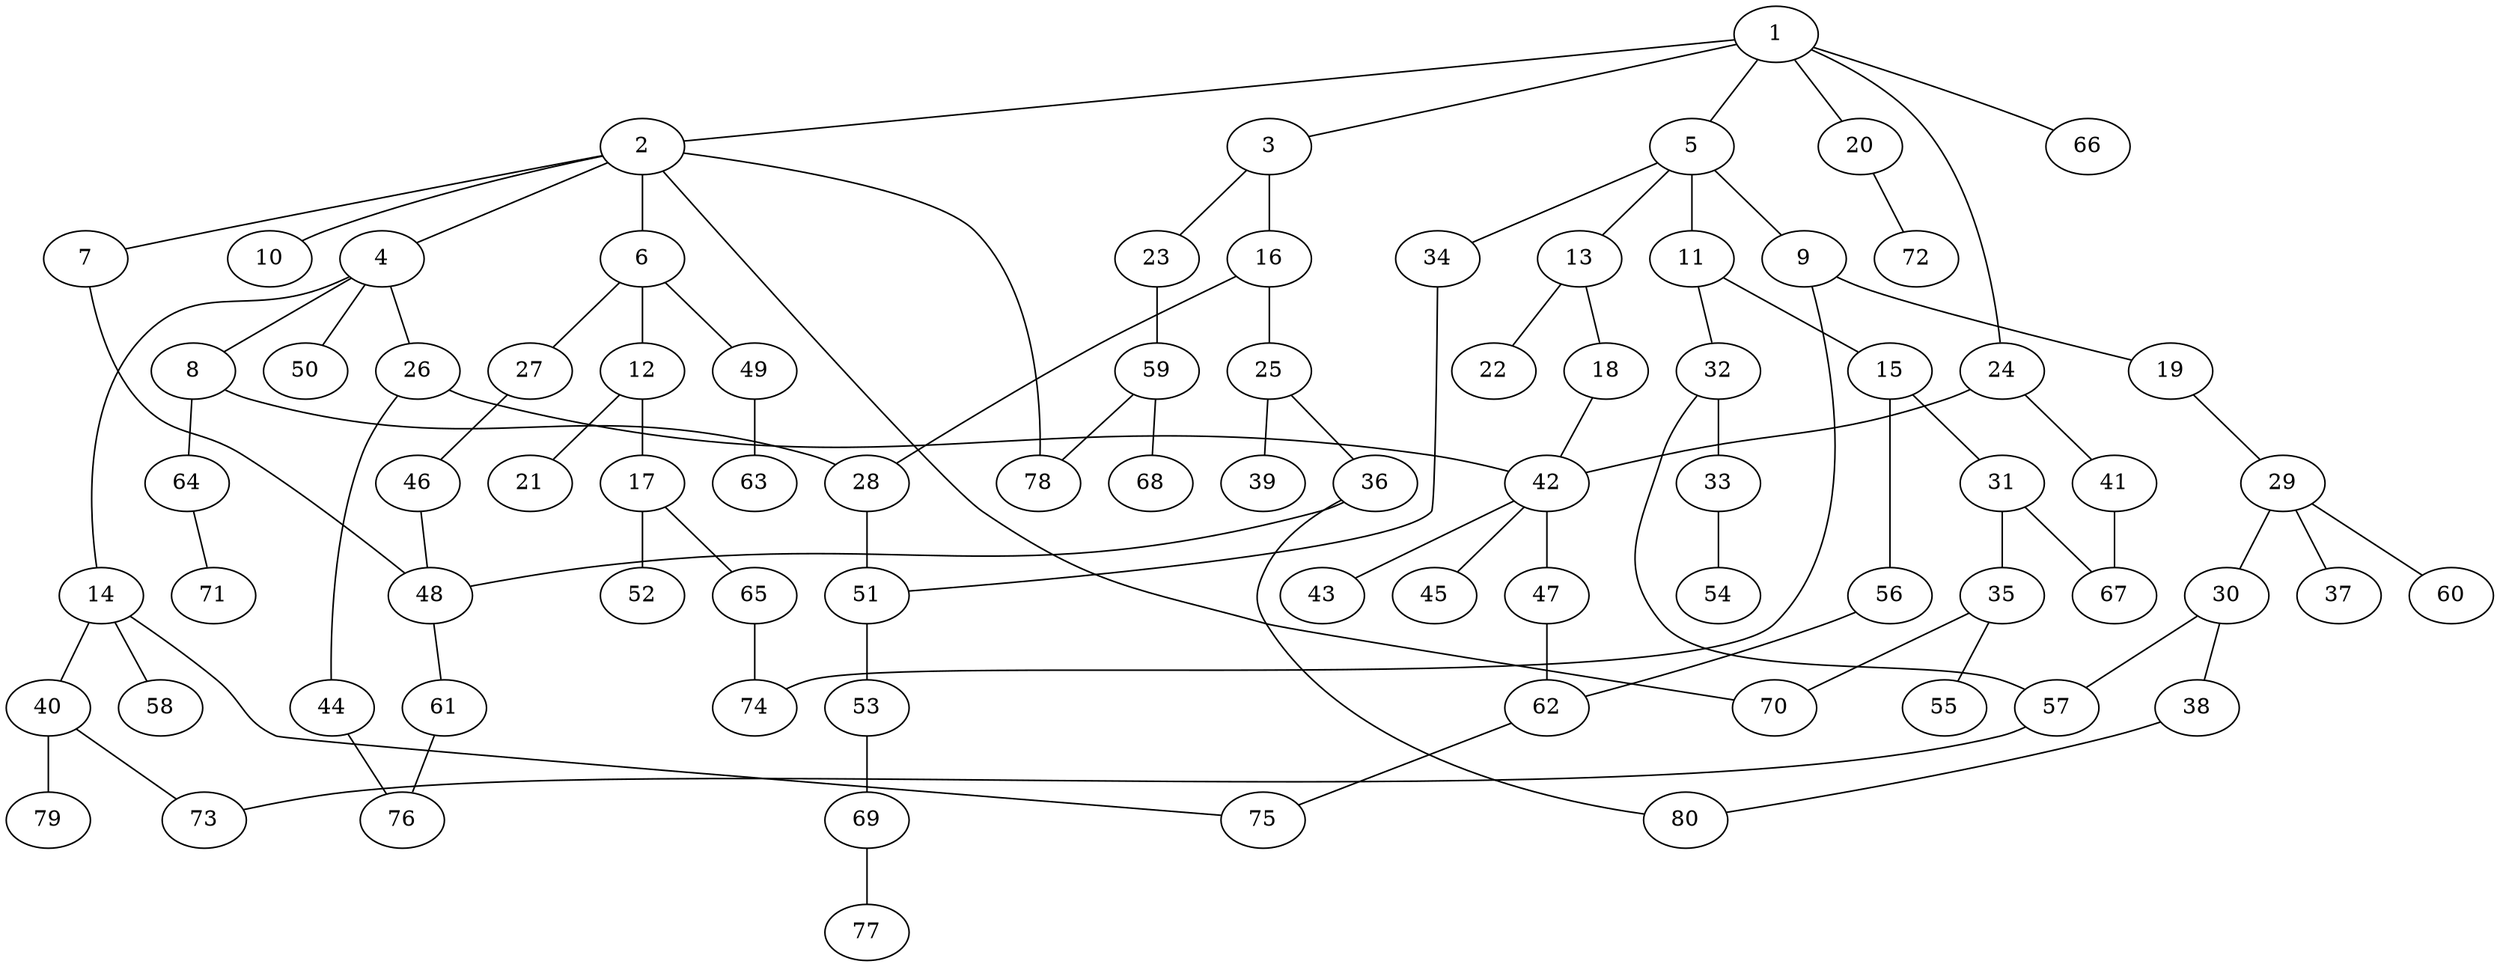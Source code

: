 graph graphname {1--2
1--3
1--5
1--20
1--24
1--66
2--4
2--6
2--7
2--10
2--70
2--78
3--16
3--23
4--8
4--14
4--26
4--50
5--9
5--11
5--13
5--34
6--12
6--27
6--49
7--48
8--28
8--64
9--19
9--74
11--15
11--32
12--17
12--21
13--18
13--22
14--40
14--58
14--75
15--31
15--56
16--25
16--28
17--52
17--65
18--42
19--29
20--72
23--59
24--41
24--42
25--36
25--39
26--42
26--44
27--46
28--51
29--30
29--37
29--60
30--38
30--57
31--35
31--67
32--33
32--57
33--54
34--51
35--55
35--70
36--48
36--80
38--80
40--73
40--79
41--67
42--43
42--45
42--47
44--76
46--48
47--62
48--61
49--63
51--53
53--69
56--62
57--73
59--68
59--78
61--76
62--75
64--71
65--74
69--77
}